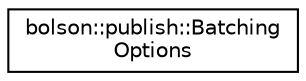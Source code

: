 digraph "Graphical Class Hierarchy"
{
 // LATEX_PDF_SIZE
  edge [fontname="Helvetica",fontsize="10",labelfontname="Helvetica",labelfontsize="10"];
  node [fontname="Helvetica",fontsize="10",shape=record];
  rankdir="LR";
  Node0 [label="bolson::publish::Batching\lOptions",height=0.2,width=0.4,color="black", fillcolor="white", style="filled",URL="$structbolson_1_1publish_1_1_batching_options.html",tooltip="Pulsar batching producer options."];
}
